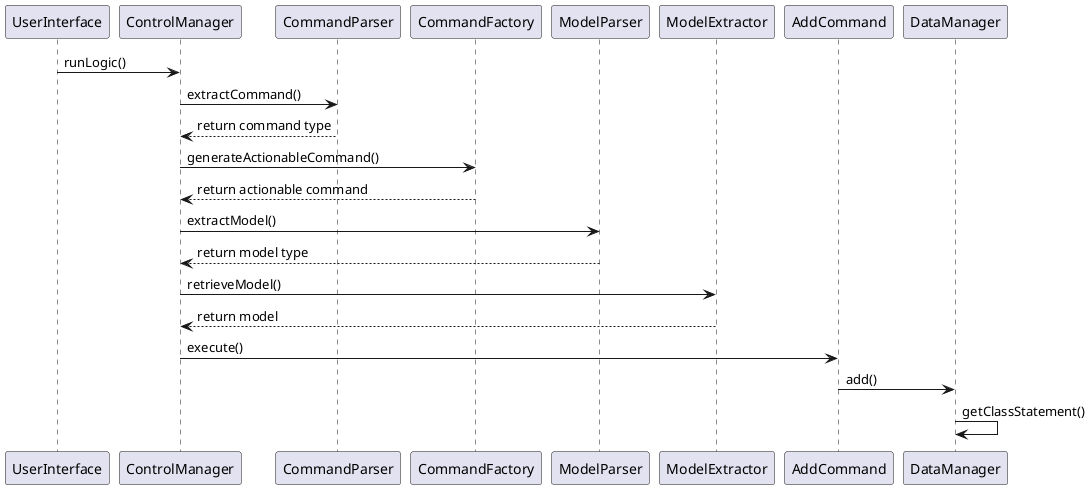 @startuml
UserInterface -> ControlManager: runLogic()
ControlManager -> CommandParser: extractCommand()

ControlManager <-- CommandParser: return command type

ControlManager -> CommandFactory: generateActionableCommand()
CommandFactory --> ControlManager: return actionable command

ControlManager -> ModelParser: extractModel()
ModelParser --> ControlManager: return model type

ControlManager -> ModelExtractor: retrieveModel()
ModelExtractor --> ControlManager: return model

ControlManager -> AddCommand: execute()
AddCommand -> DataManager: add()
DataManager -> DataManager: getClassStatement()

@enduml